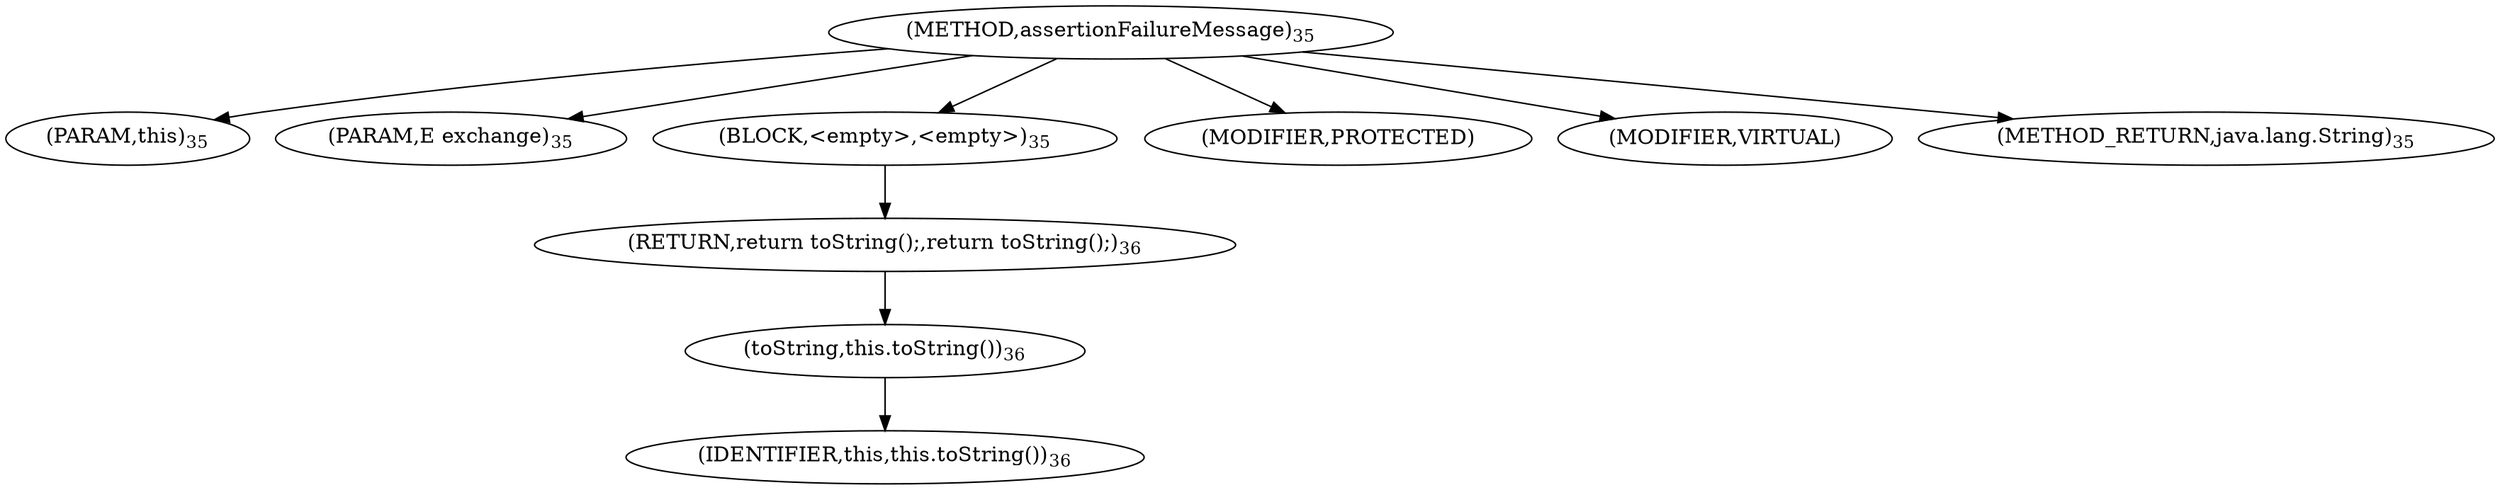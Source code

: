 digraph "assertionFailureMessage" {  
"51" [label = <(METHOD,assertionFailureMessage)<SUB>35</SUB>> ]
"7" [label = <(PARAM,this)<SUB>35</SUB>> ]
"52" [label = <(PARAM,E exchange)<SUB>35</SUB>> ]
"53" [label = <(BLOCK,&lt;empty&gt;,&lt;empty&gt;)<SUB>35</SUB>> ]
"54" [label = <(RETURN,return toString();,return toString();)<SUB>36</SUB>> ]
"55" [label = <(toString,this.toString())<SUB>36</SUB>> ]
"6" [label = <(IDENTIFIER,this,this.toString())<SUB>36</SUB>> ]
"56" [label = <(MODIFIER,PROTECTED)> ]
"57" [label = <(MODIFIER,VIRTUAL)> ]
"58" [label = <(METHOD_RETURN,java.lang.String)<SUB>35</SUB>> ]
  "51" -> "7" 
  "51" -> "52" 
  "51" -> "53" 
  "51" -> "56" 
  "51" -> "57" 
  "51" -> "58" 
  "53" -> "54" 
  "54" -> "55" 
  "55" -> "6" 
}
